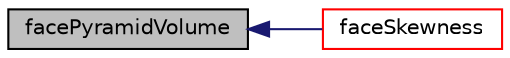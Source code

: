 digraph "facePyramidVolume"
{
  bgcolor="transparent";
  edge [fontname="Helvetica",fontsize="10",labelfontname="Helvetica",labelfontsize="10"];
  node [fontname="Helvetica",fontsize="10",shape=record];
  rankdir="LR";
  Node1 [label="facePyramidVolume",height=0.2,width=0.4,color="black", fillcolor="grey75", style="filled", fontcolor="black"];
  Node1 -> Node2 [dir="back",color="midnightblue",fontsize="10",style="solid",fontname="Helvetica"];
  Node2 [label="faceSkewness",height=0.2,width=0.4,color="red",URL="$a02020.html#a3c5a5ea5f6eecbaf692582855583eff9",tooltip="Generate skewness field. "];
}
